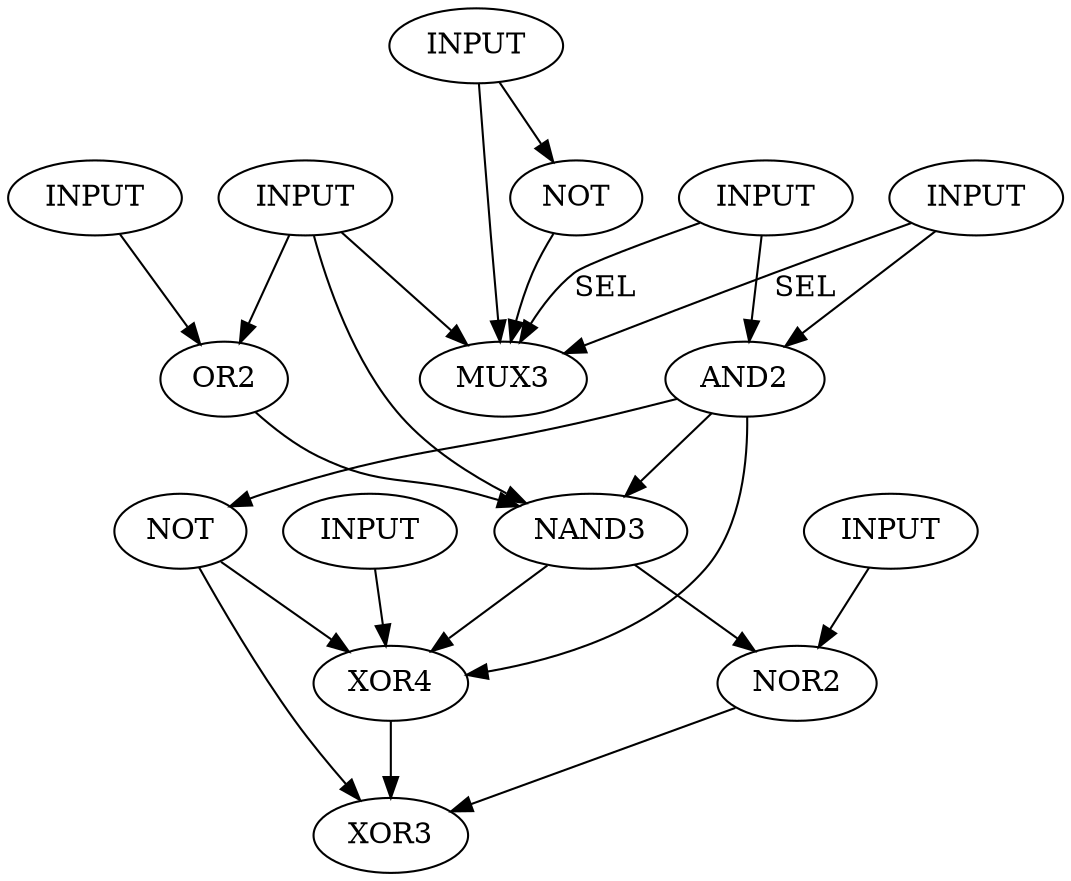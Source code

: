 digraph circuit

{


in1[label="INPUT"];
in2[label="INPUT"];
in3[label="INPUT"];
in4[label="INPUT"];
in5[label="INPUT"];
in6[label="INPUT"];
in7[label="INPUT"];

a[label="AND2"];
b[label="OR2"];
c[label="NOT"];
d[label="NAND3"];
e[label="XOR4"];
f[label="NOR2"];
g[label="NOT"];
h[label="XOR3"];
i[label="MUX3"];

in1->a;
in2->a;
in3->b;
in4->b;
in4->d;
in5->e;
in6->f;
in7->g;

in1->i[label="SEL"];
in2->i[label="SEL"];

g->i;
in7->i;
in4->i;

a->c;
a->e;
a->d;

b->d;
c->e;
d->e;
d->f;
e->h;
f->h;
c->h;


}
